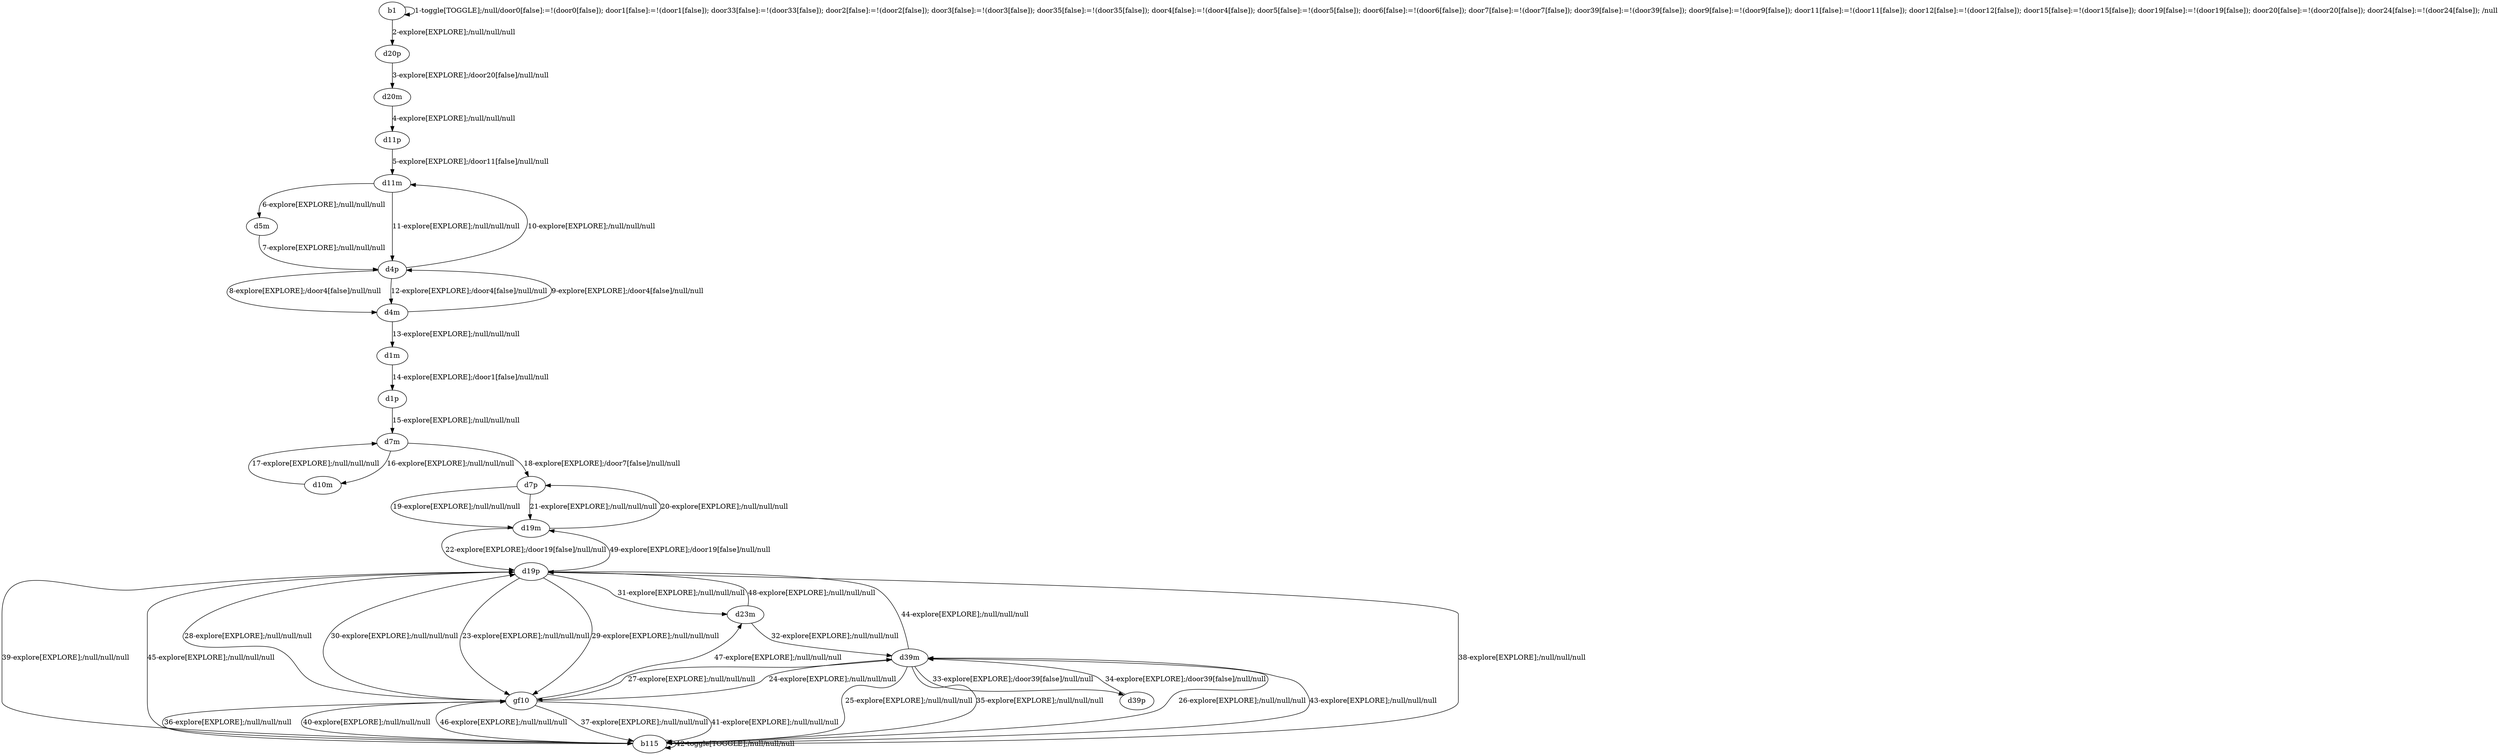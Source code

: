# Total number of goals covered by this test: 1
# d19p --> d19m

digraph g {
"b1" -> "b1" [label = "1-toggle[TOGGLE];/null/door0[false]:=!(door0[false]); door1[false]:=!(door1[false]); door33[false]:=!(door33[false]); door2[false]:=!(door2[false]); door3[false]:=!(door3[false]); door35[false]:=!(door35[false]); door4[false]:=!(door4[false]); door5[false]:=!(door5[false]); door6[false]:=!(door6[false]); door7[false]:=!(door7[false]); door39[false]:=!(door39[false]); door9[false]:=!(door9[false]); door11[false]:=!(door11[false]); door12[false]:=!(door12[false]); door15[false]:=!(door15[false]); door19[false]:=!(door19[false]); door20[false]:=!(door20[false]); door24[false]:=!(door24[false]); /null"];
"b1" -> "d20p" [label = "2-explore[EXPLORE];/null/null/null"];
"d20p" -> "d20m" [label = "3-explore[EXPLORE];/door20[false]/null/null"];
"d20m" -> "d11p" [label = "4-explore[EXPLORE];/null/null/null"];
"d11p" -> "d11m" [label = "5-explore[EXPLORE];/door11[false]/null/null"];
"d11m" -> "d5m" [label = "6-explore[EXPLORE];/null/null/null"];
"d5m" -> "d4p" [label = "7-explore[EXPLORE];/null/null/null"];
"d4p" -> "d4m" [label = "8-explore[EXPLORE];/door4[false]/null/null"];
"d4m" -> "d4p" [label = "9-explore[EXPLORE];/door4[false]/null/null"];
"d4p" -> "d11m" [label = "10-explore[EXPLORE];/null/null/null"];
"d11m" -> "d4p" [label = "11-explore[EXPLORE];/null/null/null"];
"d4p" -> "d4m" [label = "12-explore[EXPLORE];/door4[false]/null/null"];
"d4m" -> "d1m" [label = "13-explore[EXPLORE];/null/null/null"];
"d1m" -> "d1p" [label = "14-explore[EXPLORE];/door1[false]/null/null"];
"d1p" -> "d7m" [label = "15-explore[EXPLORE];/null/null/null"];
"d7m" -> "d10m" [label = "16-explore[EXPLORE];/null/null/null"];
"d10m" -> "d7m" [label = "17-explore[EXPLORE];/null/null/null"];
"d7m" -> "d7p" [label = "18-explore[EXPLORE];/door7[false]/null/null"];
"d7p" -> "d19m" [label = "19-explore[EXPLORE];/null/null/null"];
"d19m" -> "d7p" [label = "20-explore[EXPLORE];/null/null/null"];
"d7p" -> "d19m" [label = "21-explore[EXPLORE];/null/null/null"];
"d19m" -> "d19p" [label = "22-explore[EXPLORE];/door19[false]/null/null"];
"d19p" -> "gf10" [label = "23-explore[EXPLORE];/null/null/null"];
"gf10" -> "d39m" [label = "24-explore[EXPLORE];/null/null/null"];
"d39m" -> "b115" [label = "25-explore[EXPLORE];/null/null/null"];
"b115" -> "d39m" [label = "26-explore[EXPLORE];/null/null/null"];
"d39m" -> "gf10" [label = "27-explore[EXPLORE];/null/null/null"];
"gf10" -> "d19p" [label = "28-explore[EXPLORE];/null/null/null"];
"d19p" -> "gf10" [label = "29-explore[EXPLORE];/null/null/null"];
"gf10" -> "d19p" [label = "30-explore[EXPLORE];/null/null/null"];
"d19p" -> "d23m" [label = "31-explore[EXPLORE];/null/null/null"];
"d23m" -> "d39m" [label = "32-explore[EXPLORE];/null/null/null"];
"d39m" -> "d39p" [label = "33-explore[EXPLORE];/door39[false]/null/null"];
"d39p" -> "d39m" [label = "34-explore[EXPLORE];/door39[false]/null/null"];
"d39m" -> "b115" [label = "35-explore[EXPLORE];/null/null/null"];
"b115" -> "gf10" [label = "36-explore[EXPLORE];/null/null/null"];
"gf10" -> "b115" [label = "37-explore[EXPLORE];/null/null/null"];
"b115" -> "d19p" [label = "38-explore[EXPLORE];/null/null/null"];
"d19p" -> "b115" [label = "39-explore[EXPLORE];/null/null/null"];
"b115" -> "gf10" [label = "40-explore[EXPLORE];/null/null/null"];
"gf10" -> "b115" [label = "41-explore[EXPLORE];/null/null/null"];
"b115" -> "b115" [label = "42-toggle[TOGGLE];/null/null/null"];
"b115" -> "d39m" [label = "43-explore[EXPLORE];/null/null/null"];
"d39m" -> "d19p" [label = "44-explore[EXPLORE];/null/null/null"];
"d19p" -> "b115" [label = "45-explore[EXPLORE];/null/null/null"];
"b115" -> "gf10" [label = "46-explore[EXPLORE];/null/null/null"];
"gf10" -> "d23m" [label = "47-explore[EXPLORE];/null/null/null"];
"d23m" -> "d19p" [label = "48-explore[EXPLORE];/null/null/null"];
"d19p" -> "d19m" [label = "49-explore[EXPLORE];/door19[false]/null/null"];
}